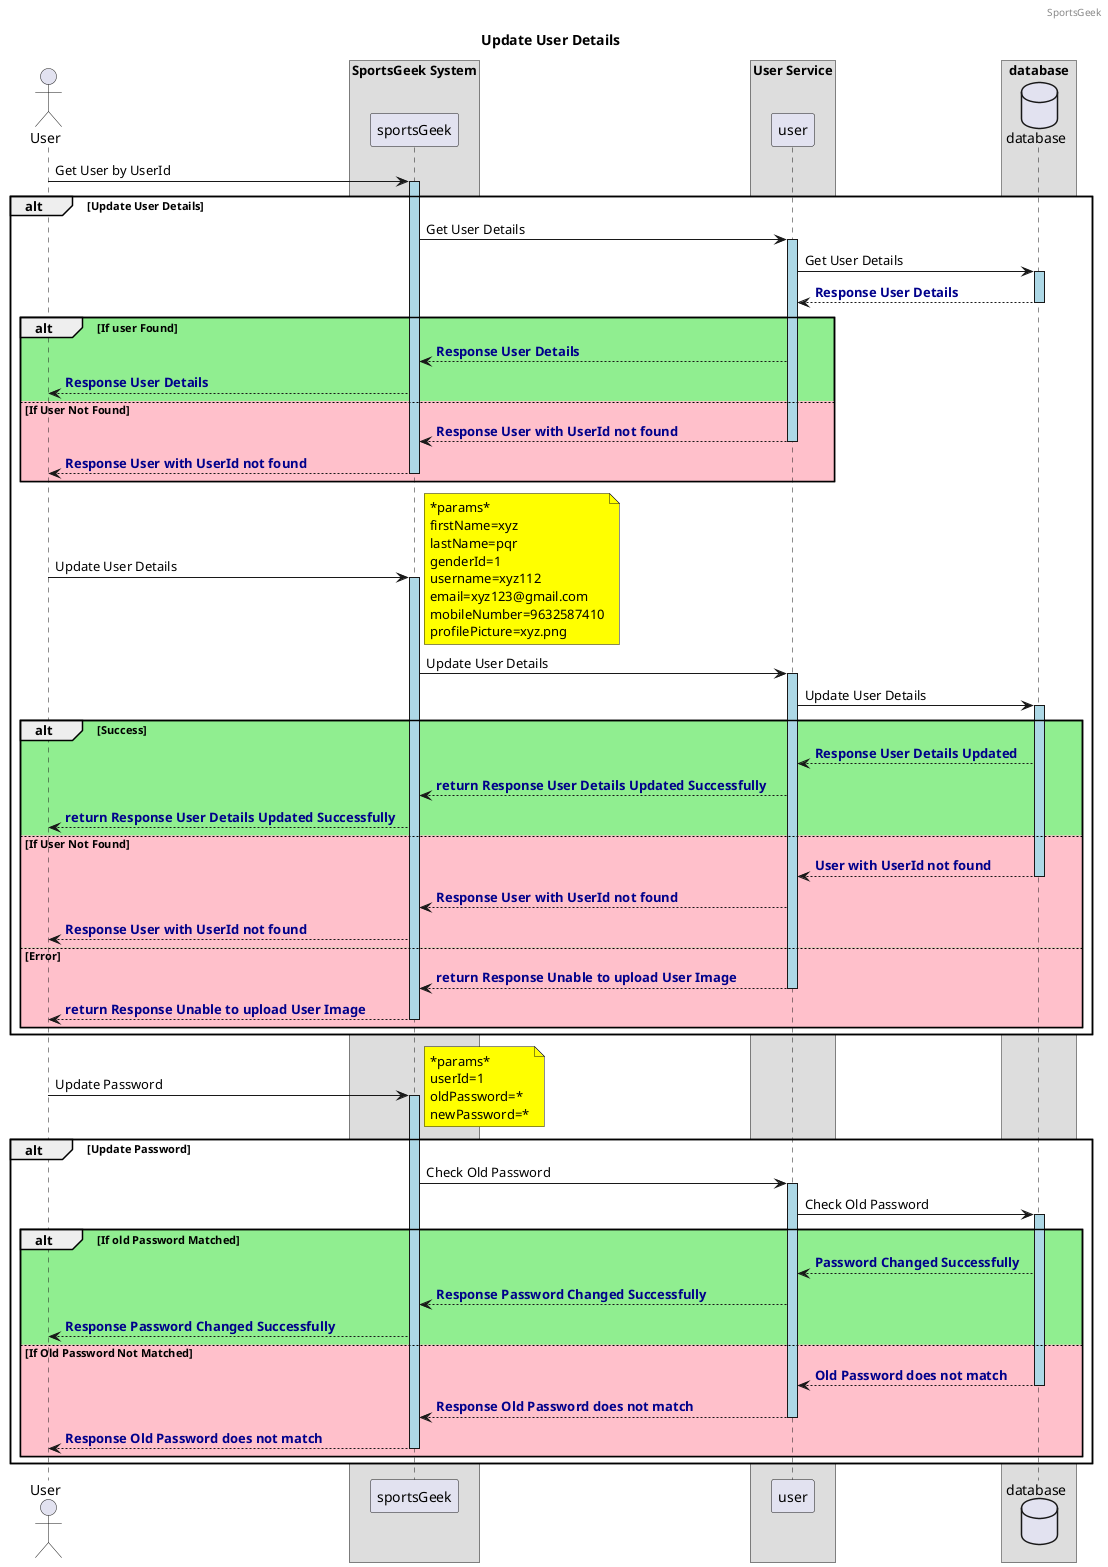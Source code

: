 @startuml
header SportsGeek
title Update User Details
skinparam ParticipantPadding 10
skinparam BoxPadding 20
actor User
box "SportsGeek System"
 participant sportsGeek
end box
box "User Service"
 participant user
end box
box "database"
    database database
end box
User -> sportsGeek: Get User by UserId
activate sportsGeek #lightblue
alt #white Update User Details
sportsGeek -> "user" : Get User Details
activate user #lightblue
    user -> "database" : Get User Details
    activate "database" #lightblue
    "database" --> "user" : <font color=darkblue><b>Response User Details
    deactivate "database"
alt #lightgreen If user Found
"user" --> sportsGeek : <font color=darkblue><b>Response User Details
"sportsGeek" --> User : <font color=darkblue><b>Response User Details
else #pink If User Not Found
"user" --> "sportsGeek" : <font color=darkblue><b>Response User with UserId not found
deactivate "user"
"sportsGeek" --> User : <font color=darkblue><b>Response User with UserId not found
deactivate "sportsGeek"
end alt


User -> "sportsGeek": Update User Details
activate sportsGeek #lightblue
note right #yellow
    *params*
    firstName=xyz
    lastName=pqr
    genderId=1
    username=xyz112
    email=xyz123@gmail.com
    mobileNumber=9632587410
    profilePicture=xyz.png
    end note
"sportsGeek" -> "user" : Update User Details
activate user #lightblue
user -> "database" : Update User Details
activate "database" #lightblue
alt #lightgreen Success
"database" --> "user" : <font color=darkblue><b>Response User Details Updated
"user" --> "sportsGeek" : <font color=darkblue><b>return Response User Details Updated Successfully
    "sportsGeek" --> User : <font color=darkblue><b>return Response User Details Updated Successfully
else #pink If User Not Found
"database" --> "user" : <font color=darkblue><b>User with UserId not found
deactivate "database"
"user" --> "sportsGeek" : <font color=darkblue><b>Response User with UserId not found
"sportsGeek" --> User : <font color=darkblue><b>Response User with UserId not found
else #pink Error
"user" --> "sportsGeek" : <font color=darkblue><b>return Response Unable to upload User Image
deactivate "user"
"sportsGeek" --> User : <font color=darkblue><b>return Response Unable to upload User Image
deactivate "sportsGeek"
end alt
end alt

User -> "sportsGeek": Update Password
activate sportsGeek #lightblue
alt #white Update Password
note right #yellow
    *params*
    userId=1
    oldPassword=*
    newPassword=*
    end note
    "sportsGeek" -> "user" : Check Old Password
    activate user #lightblue
user -> "database" : Check Old Password
activate "database" #lightblue
alt #lightgreen If old Password Matched
"database" --> "user" : <font color=darkblue><b>Password Changed Successfully
"user" --> "sportsGeek" : <font color=darkblue><b>Response Password Changed Successfully
    "sportsGeek" --> User : <font color=darkblue><b>Response Password Changed Successfully
else #pink If Old Password Not Matched
"database" --> "user" : <font color=darkblue><b>Old Password does not match
deactivate "database"
"user" --> "sportsGeek" : <font color=darkblue><b>Response Old Password does not match
deactivate "user"
"sportsGeek" --> User : <font color=darkblue><b>Response Old Password does not match
deactivate "sportsGeek"
end alt
end alt
@enduml